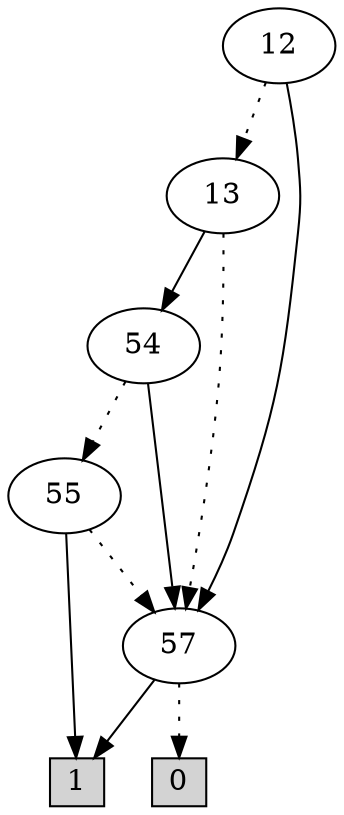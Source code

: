 digraph G {
0 [shape=box, label="0", style=filled, shape=box, height=0.3, width=0.3];
1 [shape=box, label="1", style=filled, shape=box, height=0.3, width=0.3];
955 [label="12"];
955 -> 954 [style=dotted];
955 -> 116 [style=filled];
954 [label="13"];
954 -> 116 [style=dotted];
954 -> 953 [style=filled];
116 [label="57"];
116 -> 0 [style=dotted];
116 -> 1 [style=filled];
953 [label="54"];
953 -> 952 [style=dotted];
953 -> 116 [style=filled];
952 [label="55"];
952 -> 116 [style=dotted];
952 -> 1 [style=filled];
}
